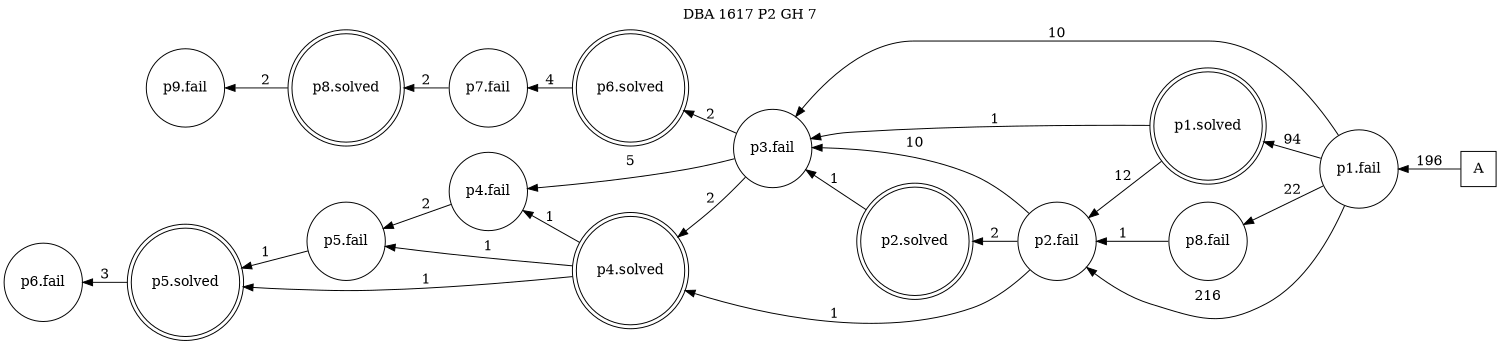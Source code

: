 digraph DBA_1617_P2_GH_7 {
labelloc="tl"
label= " DBA 1617 P2 GH 7 "
rankdir="RL";
graph [ size=" 10 , 10 !"]

"A" [shape="square" label="A"]
"p1.fail" [shape="circle" label="p1.fail"]
"p2.fail" [shape="circle" label="p2.fail"]
"p1.solved" [shape="doublecircle" label="p1.solved"]
"p3.fail" [shape="circle" label="p3.fail"]
"p2.solved" [shape="doublecircle" label="p2.solved"]
"p4.fail" [shape="circle" label="p4.fail"]
"p4.solved" [shape="doublecircle" label="p4.solved"]
"p5.solved" [shape="doublecircle" label="p5.solved"]
"p6.fail" [shape="circle" label="p6.fail"]
"p8.fail" [shape="circle" label="p8.fail"]
"p5.fail" [shape="circle" label="p5.fail"]
"p6.solved" [shape="doublecircle" label="p6.solved"]
"p7.fail" [shape="circle" label="p7.fail"]
"p8.solved" [shape="doublecircle" label="p8.solved"]
"p9.fail" [shape="circle" label="p9.fail"]
"A" -> "p1.fail" [ label=196]
"p1.fail" -> "p2.fail" [ label=216]
"p1.fail" -> "p1.solved" [ label=94]
"p1.fail" -> "p3.fail" [ label=10]
"p1.fail" -> "p8.fail" [ label=22]
"p2.fail" -> "p3.fail" [ label=10]
"p2.fail" -> "p2.solved" [ label=2]
"p2.fail" -> "p4.solved" [ label=1]
"p1.solved" -> "p2.fail" [ label=12]
"p1.solved" -> "p3.fail" [ label=1]
"p3.fail" -> "p4.fail" [ label=5]
"p3.fail" -> "p4.solved" [ label=2]
"p3.fail" -> "p6.solved" [ label=2]
"p2.solved" -> "p3.fail" [ label=1]
"p4.fail" -> "p5.fail" [ label=2]
"p4.solved" -> "p4.fail" [ label=1]
"p4.solved" -> "p5.solved" [ label=1]
"p4.solved" -> "p5.fail" [ label=1]
"p5.solved" -> "p6.fail" [ label=3]
"p8.fail" -> "p2.fail" [ label=1]
"p5.fail" -> "p5.solved" [ label=1]
"p6.solved" -> "p7.fail" [ label=4]
"p7.fail" -> "p8.solved" [ label=2]
"p8.solved" -> "p9.fail" [ label=2]
}
